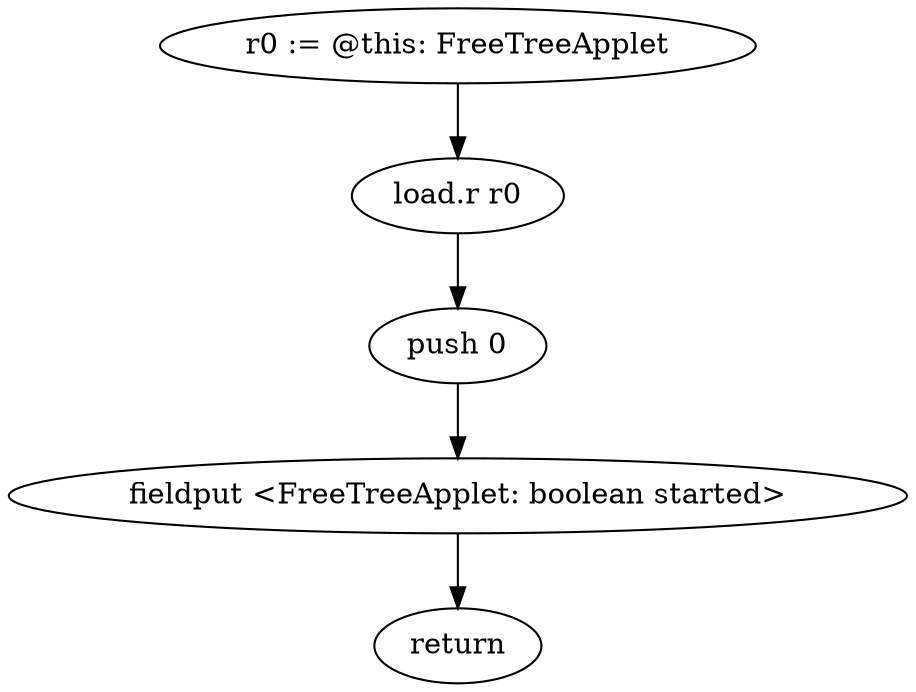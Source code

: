 digraph "" {
    "r0 := @this: FreeTreeApplet"
    "load.r r0"
    "r0 := @this: FreeTreeApplet"->"load.r r0";
    "push 0"
    "load.r r0"->"push 0";
    "fieldput <FreeTreeApplet: boolean started>"
    "push 0"->"fieldput <FreeTreeApplet: boolean started>";
    "return"
    "fieldput <FreeTreeApplet: boolean started>"->"return";
}

